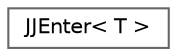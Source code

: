 digraph "Graphical Class Hierarchy"
{
 // INTERACTIVE_SVG=YES
 // LATEX_PDF_SIZE
  bgcolor="transparent";
  edge [fontname=Helvetica,fontsize=10,labelfontname=Helvetica,labelfontsize=10];
  node [fontname=Helvetica,fontsize=10,shape=box,height=0.2,width=0.4];
  rankdir="LR";
  Node0 [label="JJEnter\< T \>",height=0.2,width=0.4,color="grey40", fillcolor="white", style="filled",URL="$d2/d49/struct_j_j_enter.html",tooltip=" "];
}
